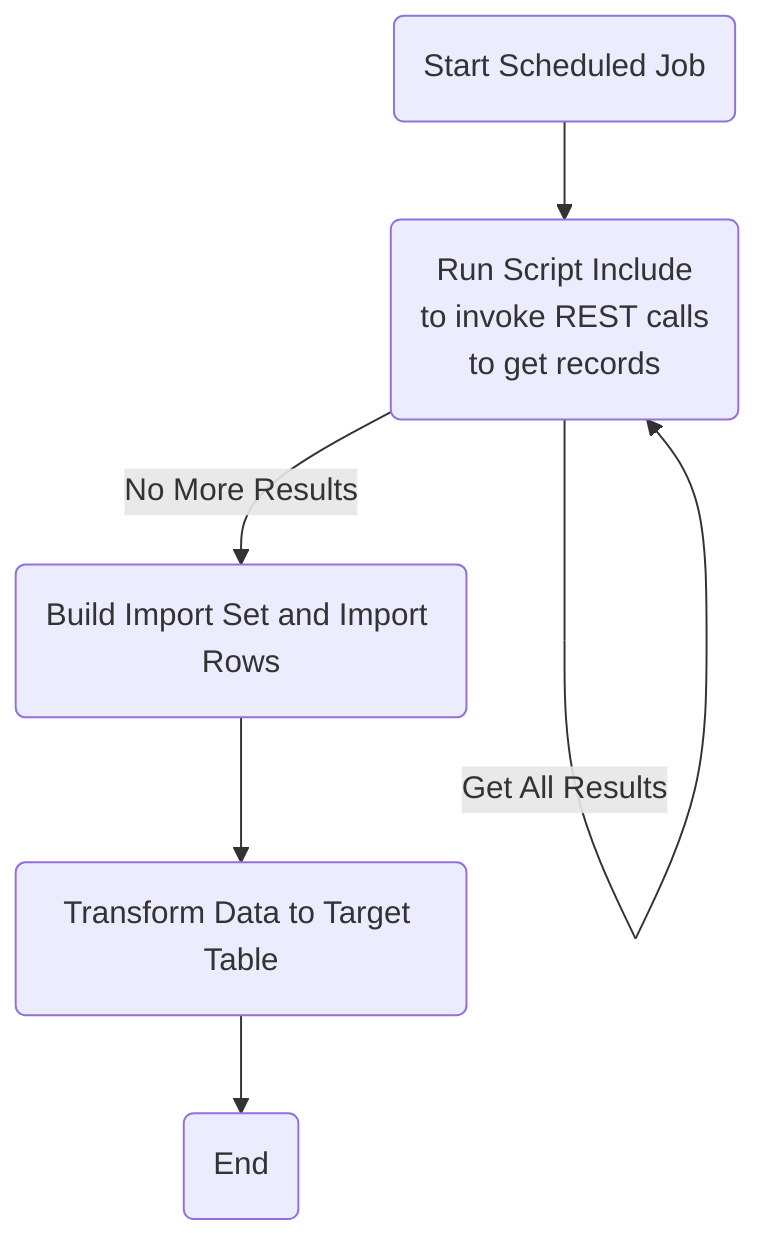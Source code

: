 graph TD
  S0(Start Scheduled Job)
  R1(Run Script Include<br/> to invoke REST calls<br/>to get records)
  I1(Build Import Set and Import Rows)
  T1(Transform Data to Target Table)
  E0(End)
  
  S0-->R1
  R1--Get All Results-->R1
  R1--No More Results-->I1
  I1-->T1
  T1-->E0
